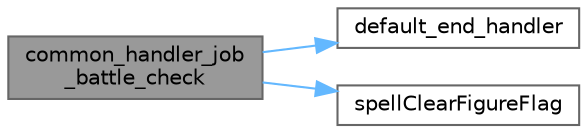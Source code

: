 digraph "common_handler_job_battle_check"
{
 // LATEX_PDF_SIZE
  bgcolor="transparent";
  edge [fontname=Helvetica,fontsize=10,labelfontname=Helvetica,labelfontsize=10];
  node [fontname=Helvetica,fontsize=10,shape=box,height=0.2,width=0.4];
  rankdir="LR";
  Node1 [id="Node000001",label="common_handler_job\l_battle_check",height=0.2,width=0.4,color="gray40", fillcolor="grey60", style="filled", fontcolor="black",tooltip=" "];
  Node1 -> Node2 [id="edge1_Node000001_Node000002",color="steelblue1",style="solid",tooltip=" "];
  Node2 [id="Node000002",label="default_end_handler",height=0.2,width=0.4,color="grey40", fillcolor="white", style="filled",URL="$sf__spellend__handlers_8cpp.html#a5dd4d1f534e253763c0337b74321f20a",tooltip=" "];
  Node1 -> Node3 [id="edge2_Node000001_Node000003",color="steelblue1",style="solid",tooltip=" "];
  Node3 [id="Node000003",label="spellClearFigureFlag",height=0.2,width=0.4,color="grey40", fillcolor="white", style="filled",URL="$sf__wrappers_8c.html#ab97dc11635deb183cfe8b9dc8b2fc064",tooltip=" "];
}
